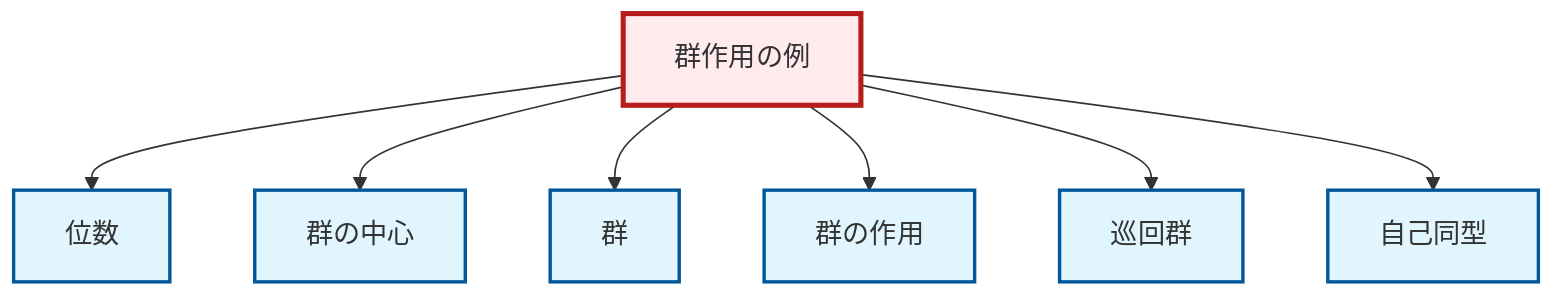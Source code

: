 graph TD
    classDef definition fill:#e1f5fe,stroke:#01579b,stroke-width:2px
    classDef theorem fill:#f3e5f5,stroke:#4a148c,stroke-width:2px
    classDef axiom fill:#fff3e0,stroke:#e65100,stroke-width:2px
    classDef example fill:#e8f5e9,stroke:#1b5e20,stroke-width:2px
    classDef current fill:#ffebee,stroke:#b71c1c,stroke-width:3px
    def-group-action["群の作用"]:::definition
    def-automorphism["自己同型"]:::definition
    def-cyclic-group["巡回群"]:::definition
    ex-group-action-examples["群作用の例"]:::example
    def-order["位数"]:::definition
    def-center-of-group["群の中心"]:::definition
    def-group["群"]:::definition
    ex-group-action-examples --> def-order
    ex-group-action-examples --> def-center-of-group
    ex-group-action-examples --> def-group
    ex-group-action-examples --> def-group-action
    ex-group-action-examples --> def-cyclic-group
    ex-group-action-examples --> def-automorphism
    class ex-group-action-examples current
